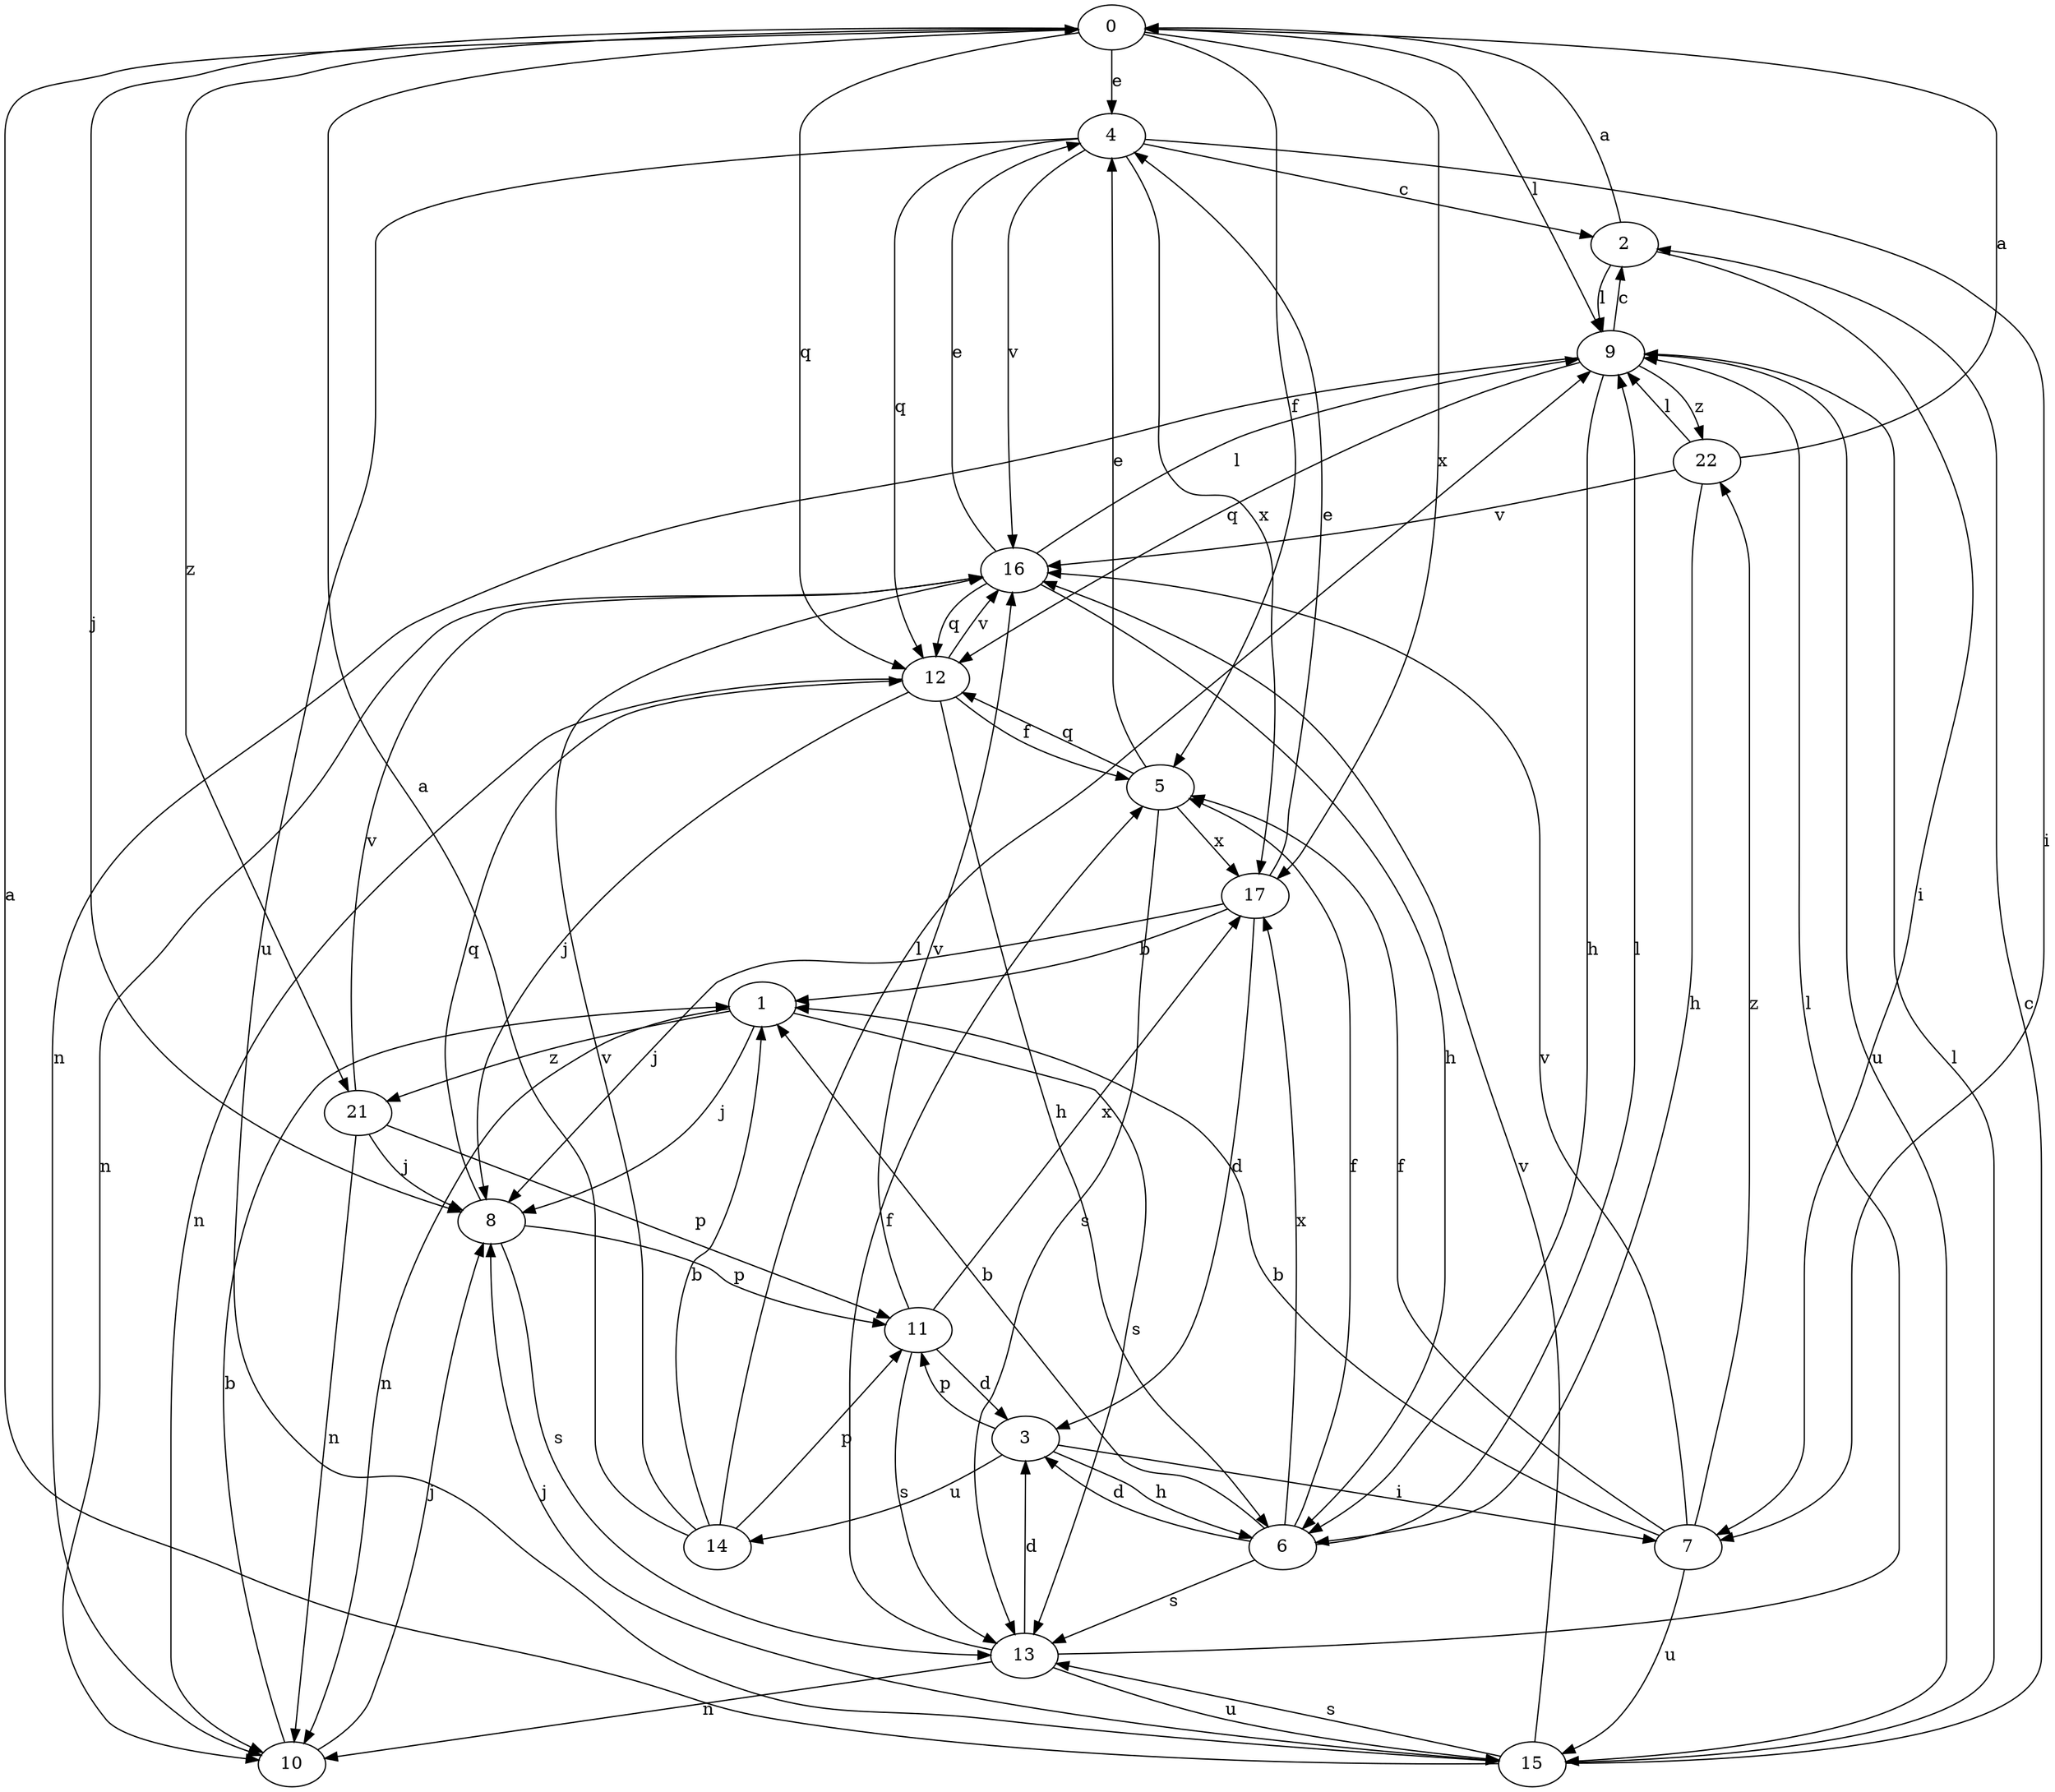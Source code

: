 strict digraph  {
0;
1;
2;
3;
4;
5;
6;
7;
8;
9;
10;
11;
12;
13;
14;
15;
16;
17;
21;
22;
0 -> 4  [label=e];
0 -> 5  [label=f];
0 -> 8  [label=j];
0 -> 9  [label=l];
0 -> 12  [label=q];
0 -> 17  [label=x];
0 -> 21  [label=z];
1 -> 8  [label=j];
1 -> 10  [label=n];
1 -> 13  [label=s];
1 -> 21  [label=z];
2 -> 0  [label=a];
2 -> 7  [label=i];
2 -> 9  [label=l];
3 -> 6  [label=h];
3 -> 7  [label=i];
3 -> 11  [label=p];
3 -> 14  [label=u];
4 -> 2  [label=c];
4 -> 7  [label=i];
4 -> 12  [label=q];
4 -> 15  [label=u];
4 -> 16  [label=v];
4 -> 17  [label=x];
5 -> 4  [label=e];
5 -> 12  [label=q];
5 -> 13  [label=s];
5 -> 17  [label=x];
6 -> 1  [label=b];
6 -> 3  [label=d];
6 -> 5  [label=f];
6 -> 9  [label=l];
6 -> 13  [label=s];
6 -> 17  [label=x];
7 -> 1  [label=b];
7 -> 5  [label=f];
7 -> 15  [label=u];
7 -> 16  [label=v];
7 -> 22  [label=z];
8 -> 11  [label=p];
8 -> 12  [label=q];
8 -> 13  [label=s];
9 -> 2  [label=c];
9 -> 6  [label=h];
9 -> 10  [label=n];
9 -> 12  [label=q];
9 -> 15  [label=u];
9 -> 22  [label=z];
10 -> 1  [label=b];
10 -> 8  [label=j];
11 -> 3  [label=d];
11 -> 13  [label=s];
11 -> 16  [label=v];
11 -> 17  [label=x];
12 -> 5  [label=f];
12 -> 6  [label=h];
12 -> 8  [label=j];
12 -> 10  [label=n];
12 -> 16  [label=v];
13 -> 3  [label=d];
13 -> 5  [label=f];
13 -> 9  [label=l];
13 -> 10  [label=n];
13 -> 15  [label=u];
14 -> 0  [label=a];
14 -> 1  [label=b];
14 -> 9  [label=l];
14 -> 11  [label=p];
14 -> 16  [label=v];
15 -> 0  [label=a];
15 -> 2  [label=c];
15 -> 8  [label=j];
15 -> 9  [label=l];
15 -> 13  [label=s];
15 -> 16  [label=v];
16 -> 4  [label=e];
16 -> 6  [label=h];
16 -> 9  [label=l];
16 -> 10  [label=n];
16 -> 12  [label=q];
17 -> 1  [label=b];
17 -> 3  [label=d];
17 -> 4  [label=e];
17 -> 8  [label=j];
21 -> 8  [label=j];
21 -> 10  [label=n];
21 -> 11  [label=p];
21 -> 16  [label=v];
22 -> 0  [label=a];
22 -> 6  [label=h];
22 -> 9  [label=l];
22 -> 16  [label=v];
}

